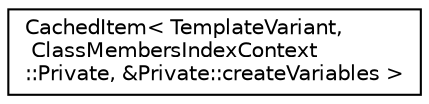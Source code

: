 digraph "Graphical Class Hierarchy"
{
 // LATEX_PDF_SIZE
  edge [fontname="Helvetica",fontsize="10",labelfontname="Helvetica",labelfontsize="10"];
  node [fontname="Helvetica",fontsize="10",shape=record];
  rankdir="LR";
  Node0 [label="CachedItem\< TemplateVariant,\l ClassMembersIndexContext\l::Private, &Private::createVariables \>",height=0.2,width=0.4,color="black", fillcolor="white", style="filled",URL="$classCachedItem.html",tooltip=" "];
}

